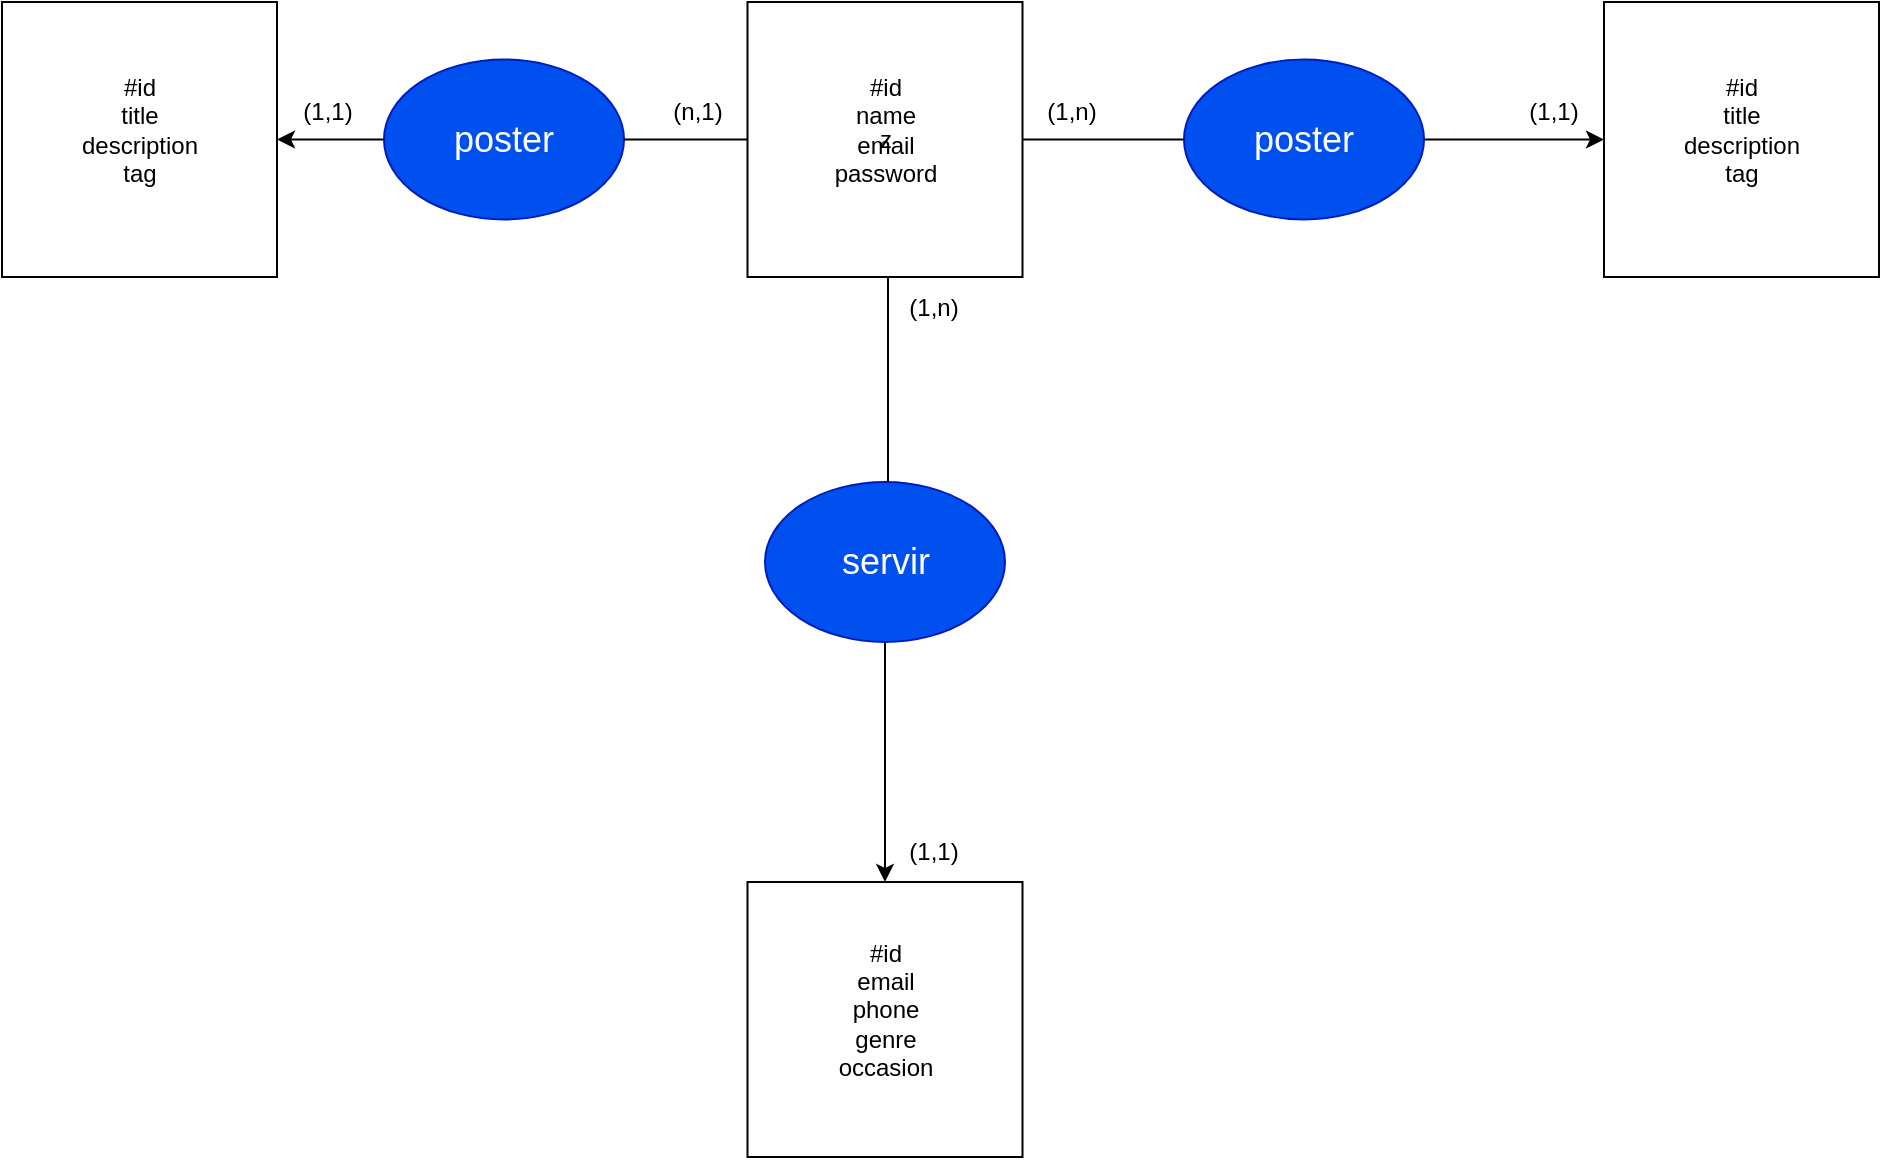 <mxfile>
    <diagram id="UmgMwtEFjBE5UpAD8n4l" name="Page-1">
        <mxGraphModel dx="820" dy="575" grid="1" gridSize="10" guides="1" tooltips="1" connect="1" arrows="1" fold="1" page="1" pageScale="1" pageWidth="827" pageHeight="1169" math="0" shadow="0">
            <root>
                <mxCell id="0"/>
                <mxCell id="1" parent="0"/>
                <mxCell id="107" style="edgeStyle=orthogonalEdgeStyle;rounded=0;orthogonalLoop=1;jettySize=auto;html=1;entryX=0;entryY=0.5;entryDx=0;entryDy=0;" parent="1" source="43" target="101" edge="1">
                    <mxGeometry relative="1" as="geometry">
                        <mxPoint x="1181" y="409" as="targetPoint"/>
                    </mxGeometry>
                </mxCell>
                <mxCell id="113" style="edgeStyle=orthogonalEdgeStyle;rounded=0;orthogonalLoop=1;jettySize=auto;html=1;entryX=1;entryY=0.5;entryDx=0;entryDy=0;startArrow=none;" parent="1" source="117" target="110" edge="1">
                    <mxGeometry relative="1" as="geometry"/>
                </mxCell>
                <mxCell id="43" value="z" style="whiteSpace=wrap;html=1;aspect=fixed;" parent="1" vertex="1">
                    <mxGeometry x="742.75" y="340" width="137.5" height="137.5" as="geometry"/>
                </mxCell>
                <mxCell id="89" value="" style="edgeStyle=orthogonalEdgeStyle;rounded=0;orthogonalLoop=1;jettySize=auto;html=1;" parent="1" edge="1">
                    <mxGeometry relative="1" as="geometry">
                        <mxPoint x="-109" y="231" as="sourcePoint"/>
                    </mxGeometry>
                </mxCell>
                <mxCell id="64" value="#id&lt;br&gt;name&lt;br&gt;email&lt;br&gt;password" style="text;html=1;strokeColor=none;fillColor=none;align=center;verticalAlign=middle;whiteSpace=wrap;rounded=0;" parent="1" vertex="1">
                    <mxGeometry x="791.5" y="368.75" width="40" height="70" as="geometry"/>
                </mxCell>
                <mxCell id="94" style="edgeStyle=orthogonalEdgeStyle;rounded=0;orthogonalLoop=1;jettySize=auto;html=1;startArrow=none;entryX=0.5;entryY=0;entryDx=0;entryDy=0;" parent="1" source="71" edge="1">
                    <mxGeometry relative="1" as="geometry">
                        <mxPoint x="801" y="480" as="sourcePoint"/>
                        <mxPoint x="811.5" y="780" as="targetPoint"/>
                        <Array as="points"/>
                    </mxGeometry>
                </mxCell>
                <mxCell id="80" value="(1,n)" style="text;html=1;strokeColor=none;fillColor=none;align=center;verticalAlign=middle;whiteSpace=wrap;rounded=0;" parent="1" vertex="1">
                    <mxGeometry x="811" y="477.5" width="50" height="30" as="geometry"/>
                </mxCell>
                <mxCell id="95" value="" style="whiteSpace=wrap;html=1;aspect=fixed;" parent="1" vertex="1">
                    <mxGeometry x="742.75" y="780" width="137.5" height="137.5" as="geometry"/>
                </mxCell>
                <mxCell id="97" value="#id&lt;br&gt;email&lt;br&gt;phone&lt;br&gt;genre&lt;br&gt;occasion" style="text;html=1;strokeColor=none;fillColor=none;align=center;verticalAlign=middle;whiteSpace=wrap;rounded=0;" parent="1" vertex="1">
                    <mxGeometry x="791.5" y="808.75" width="40" height="70" as="geometry"/>
                </mxCell>
                <mxCell id="100" value="(1,1)" style="text;html=1;strokeColor=none;fillColor=none;align=center;verticalAlign=middle;whiteSpace=wrap;rounded=0;" parent="1" vertex="1">
                    <mxGeometry x="811" y="750" width="50" height="30" as="geometry"/>
                </mxCell>
                <mxCell id="101" value="" style="whiteSpace=wrap;html=1;aspect=fixed;" parent="1" vertex="1">
                    <mxGeometry x="1171" y="340" width="137.5" height="137.5" as="geometry"/>
                </mxCell>
                <mxCell id="103" value="#id&lt;br&gt;title&lt;br&gt;description&lt;br&gt;tag" style="text;html=1;strokeColor=none;fillColor=none;align=center;verticalAlign=middle;whiteSpace=wrap;rounded=0;" parent="1" vertex="1">
                    <mxGeometry x="1219.75" y="368.75" width="40" height="70" as="geometry"/>
                </mxCell>
                <mxCell id="106" value="&lt;font style=&quot;font-size: 18px&quot;&gt;poster&lt;/font&gt;" style="ellipse;whiteSpace=wrap;html=1;fillColor=#0050ef;strokeColor=#001DBC;fontColor=#ffffff;" parent="1" vertex="1">
                    <mxGeometry x="961" y="368.75" width="120" height="80" as="geometry"/>
                </mxCell>
                <mxCell id="108" value="(1,n)" style="text;html=1;strokeColor=none;fillColor=none;align=center;verticalAlign=middle;whiteSpace=wrap;rounded=0;" parent="1" vertex="1">
                    <mxGeometry x="880.25" y="380" width="50" height="30" as="geometry"/>
                </mxCell>
                <mxCell id="109" value="(1,1)" style="text;html=1;strokeColor=none;fillColor=none;align=center;verticalAlign=middle;whiteSpace=wrap;rounded=0;" parent="1" vertex="1">
                    <mxGeometry x="1121" y="380" width="50" height="30" as="geometry"/>
                </mxCell>
                <mxCell id="110" value="" style="whiteSpace=wrap;html=1;aspect=fixed;" parent="1" vertex="1">
                    <mxGeometry x="370" y="340" width="137.5" height="137.5" as="geometry"/>
                </mxCell>
                <mxCell id="112" value="#id&lt;br&gt;title&lt;br&gt;description&lt;br&gt;tag" style="text;html=1;strokeColor=none;fillColor=none;align=center;verticalAlign=middle;whiteSpace=wrap;rounded=0;" parent="1" vertex="1">
                    <mxGeometry x="418.75" y="368.75" width="40" height="70" as="geometry"/>
                </mxCell>
                <mxCell id="117" value="&lt;font style=&quot;font-size: 18px&quot;&gt;poster&lt;/font&gt;" style="ellipse;whiteSpace=wrap;html=1;fillColor=#0050ef;strokeColor=#001DBC;fontColor=#ffffff;" parent="1" vertex="1">
                    <mxGeometry x="561" y="368.75" width="120" height="80" as="geometry"/>
                </mxCell>
                <mxCell id="118" value="" style="edgeStyle=orthogonalEdgeStyle;rounded=0;orthogonalLoop=1;jettySize=auto;html=1;entryX=1;entryY=0.5;entryDx=0;entryDy=0;endArrow=none;" parent="1" source="43" target="117" edge="1">
                    <mxGeometry relative="1" as="geometry">
                        <mxPoint x="742.75" y="408.8" as="sourcePoint"/>
                        <mxPoint x="507.5" y="408.75" as="targetPoint"/>
                    </mxGeometry>
                </mxCell>
                <mxCell id="119" value="(n,1)" style="text;html=1;strokeColor=none;fillColor=none;align=center;verticalAlign=middle;whiteSpace=wrap;rounded=0;" parent="1" vertex="1">
                    <mxGeometry x="692.75" y="380" width="50" height="30" as="geometry"/>
                </mxCell>
                <mxCell id="120" value="(1,1)" style="text;html=1;strokeColor=none;fillColor=none;align=center;verticalAlign=middle;whiteSpace=wrap;rounded=0;" parent="1" vertex="1">
                    <mxGeometry x="508" y="380" width="50" height="30" as="geometry"/>
                </mxCell>
                <mxCell id="71" value="&lt;font style=&quot;font-size: 18px&quot;&gt;servir&lt;/font&gt;" style="ellipse;whiteSpace=wrap;html=1;fillColor=#0050ef;strokeColor=#001DBC;fontColor=#ffffff;" parent="1" vertex="1">
                    <mxGeometry x="751.5" y="580" width="120" height="80" as="geometry"/>
                </mxCell>
                <mxCell id="121" value="" style="edgeStyle=orthogonalEdgeStyle;rounded=0;orthogonalLoop=1;jettySize=auto;html=1;endArrow=none;exitX=0.25;exitY=0;exitDx=0;exitDy=0;" parent="1" source="80" target="71" edge="1">
                    <mxGeometry relative="1" as="geometry">
                        <mxPoint x="801" y="480" as="sourcePoint"/>
                        <mxPoint x="801" y="770" as="targetPoint"/>
                        <Array as="points">
                            <mxPoint x="813" y="560"/>
                            <mxPoint x="813" y="560"/>
                        </Array>
                    </mxGeometry>
                </mxCell>
            </root>
        </mxGraphModel>
    </diagram>
</mxfile>